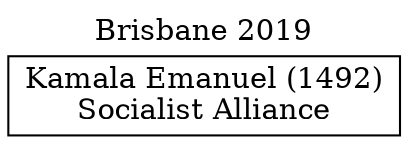 // House preference flow
digraph "Kamala Emanuel (1492)_Brisbane_2019" {
	graph [label="Brisbane 2019" labelloc=t mclimit=10]
	node [shape=box]
	"Kamala Emanuel (1492)" [label="Kamala Emanuel (1492)
Socialist Alliance"]
}
